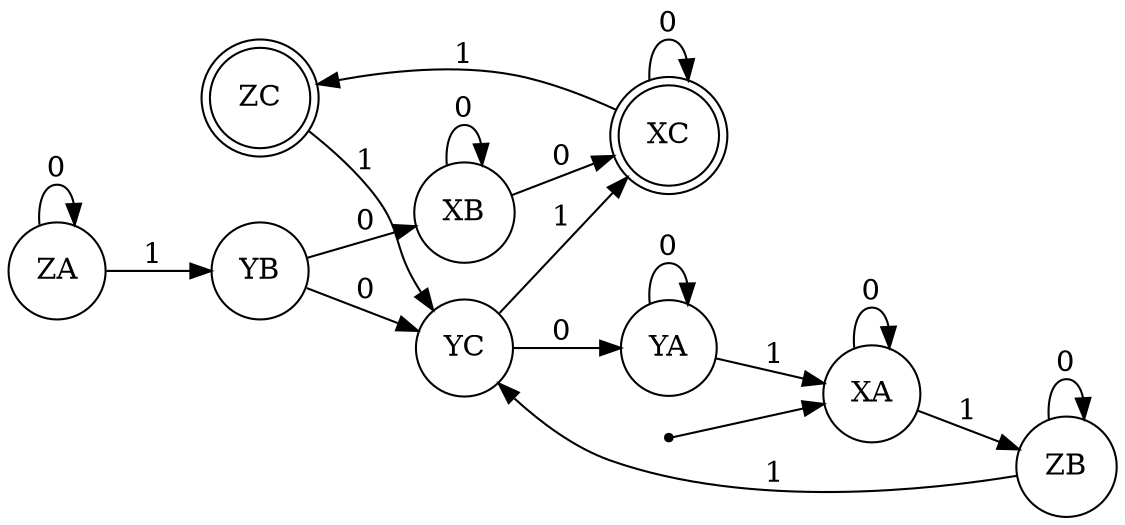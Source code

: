 digraph interseccion {
	rankdir=LR size="8,5"
	node [shape=doublecircle]
	ZC
	XC
	node [shape=circle]
	YB
	XA
	XB
	YA
	ZA
	ZB
	YC
	node [shape=point]
	init -> XA [label=""]
	XA -> XA [label=0]
	XA -> ZB [label=1]
	XB -> XB [label=0]
	XB -> XC [label=0]
	XC -> XC [label=0]
	XC -> ZC [label=1]
	ZA -> ZA [label=0]
	ZA -> YB [label=1]
	YB -> XB [label=0]
	YB -> YC [label=0]
	YC -> XC [label=1]
	YC -> YA [label=0]
	YA -> YA [label=0]
	YA -> XA [label=1]
	ZB -> ZB [label=0]
	ZB -> YC [label=1]
	ZC -> YC [label=1]
}
